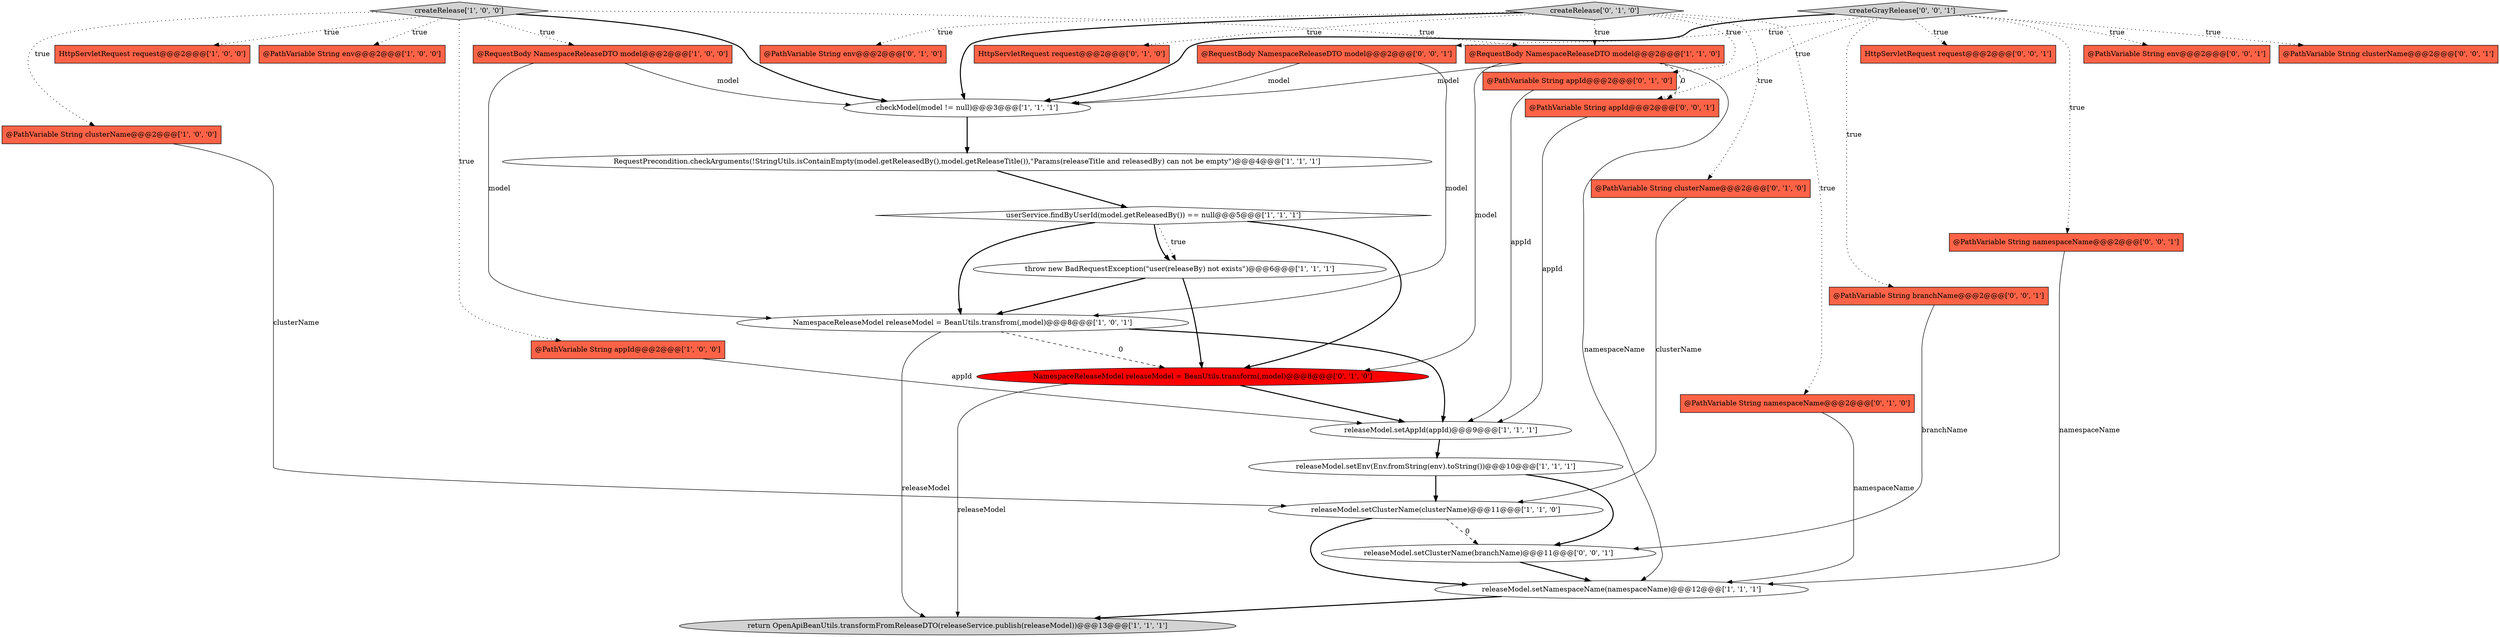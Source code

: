 digraph {
20 [style = filled, label = "@PathVariable String env@@@2@@@['0', '1', '0']", fillcolor = tomato, shape = box image = "AAA0AAABBB2BBB"];
28 [style = filled, label = "releaseModel.setClusterName(branchName)@@@11@@@['0', '0', '1']", fillcolor = white, shape = ellipse image = "AAA0AAABBB3BBB"];
8 [style = filled, label = "RequestPrecondition.checkArguments(!StringUtils.isContainEmpty(model.getReleasedBy(),model.getReleaseTitle()),\"Params(releaseTitle and releasedBy) can not be empty\")@@@4@@@['1', '1', '1']", fillcolor = white, shape = ellipse image = "AAA0AAABBB1BBB"];
30 [style = filled, label = "@PathVariable String namespaceName@@@2@@@['0', '0', '1']", fillcolor = tomato, shape = box image = "AAA0AAABBB3BBB"];
29 [style = filled, label = "@PathVariable String clusterName@@@2@@@['0', '0', '1']", fillcolor = tomato, shape = box image = "AAA0AAABBB3BBB"];
7 [style = filled, label = "releaseModel.setAppId(appId)@@@9@@@['1', '1', '1']", fillcolor = white, shape = ellipse image = "AAA0AAABBB1BBB"];
24 [style = filled, label = "HttpServletRequest request@@@2@@@['0', '0', '1']", fillcolor = tomato, shape = box image = "AAA0AAABBB3BBB"];
12 [style = filled, label = "createRelease['1', '0', '0']", fillcolor = lightgray, shape = diamond image = "AAA0AAABBB1BBB"];
27 [style = filled, label = "createGrayRelease['0', '0', '1']", fillcolor = lightgray, shape = diamond image = "AAA0AAABBB3BBB"];
3 [style = filled, label = "return OpenApiBeanUtils.transformFromReleaseDTO(releaseService.publish(releaseModel))@@@13@@@['1', '1', '1']", fillcolor = lightgray, shape = ellipse image = "AAA0AAABBB1BBB"];
23 [style = filled, label = "@PathVariable String appId@@@2@@@['0', '1', '0']", fillcolor = tomato, shape = box image = "AAA0AAABBB2BBB"];
4 [style = filled, label = "@PathVariable String clusterName@@@2@@@['1', '0', '0']", fillcolor = tomato, shape = box image = "AAA0AAABBB1BBB"];
19 [style = filled, label = "HttpServletRequest request@@@2@@@['0', '1', '0']", fillcolor = tomato, shape = box image = "AAA0AAABBB2BBB"];
22 [style = filled, label = "@PathVariable String namespaceName@@@2@@@['0', '1', '0']", fillcolor = tomato, shape = box image = "AAA0AAABBB2BBB"];
2 [style = filled, label = "releaseModel.setClusterName(clusterName)@@@11@@@['1', '1', '0']", fillcolor = white, shape = ellipse image = "AAA0AAABBB1BBB"];
32 [style = filled, label = "@PathVariable String appId@@@2@@@['0', '0', '1']", fillcolor = tomato, shape = box image = "AAA0AAABBB3BBB"];
17 [style = filled, label = "NamespaceReleaseModel releaseModel = BeanUtils.transform(,model)@@@8@@@['0', '1', '0']", fillcolor = red, shape = ellipse image = "AAA1AAABBB2BBB"];
6 [style = filled, label = "throw new BadRequestException(\"user(releaseBy) not exists\")@@@6@@@['1', '1', '1']", fillcolor = white, shape = ellipse image = "AAA0AAABBB1BBB"];
9 [style = filled, label = "@RequestBody NamespaceReleaseDTO model@@@2@@@['1', '0', '0']", fillcolor = tomato, shape = box image = "AAA0AAABBB1BBB"];
0 [style = filled, label = "userService.findByUserId(model.getReleasedBy()) == null@@@5@@@['1', '1', '1']", fillcolor = white, shape = diamond image = "AAA0AAABBB1BBB"];
25 [style = filled, label = "@PathVariable String branchName@@@2@@@['0', '0', '1']", fillcolor = tomato, shape = box image = "AAA0AAABBB3BBB"];
1 [style = filled, label = "HttpServletRequest request@@@2@@@['1', '0', '0']", fillcolor = tomato, shape = box image = "AAA0AAABBB1BBB"];
26 [style = filled, label = "@PathVariable String env@@@2@@@['0', '0', '1']", fillcolor = tomato, shape = box image = "AAA0AAABBB3BBB"];
31 [style = filled, label = "@RequestBody NamespaceReleaseDTO model@@@2@@@['0', '0', '1']", fillcolor = tomato, shape = box image = "AAA0AAABBB3BBB"];
21 [style = filled, label = "createRelease['0', '1', '0']", fillcolor = lightgray, shape = diamond image = "AAA0AAABBB2BBB"];
10 [style = filled, label = "releaseModel.setNamespaceName(namespaceName)@@@12@@@['1', '1', '1']", fillcolor = white, shape = ellipse image = "AAA0AAABBB1BBB"];
13 [style = filled, label = "releaseModel.setEnv(Env.fromString(env).toString())@@@10@@@['1', '1', '1']", fillcolor = white, shape = ellipse image = "AAA0AAABBB1BBB"];
5 [style = filled, label = "NamespaceReleaseModel releaseModel = BeanUtils.transfrom(,model)@@@8@@@['1', '0', '1']", fillcolor = white, shape = ellipse image = "AAA0AAABBB1BBB"];
16 [style = filled, label = "@RequestBody NamespaceReleaseDTO model@@@2@@@['1', '1', '0']", fillcolor = tomato, shape = box image = "AAA0AAABBB1BBB"];
11 [style = filled, label = "checkModel(model != null)@@@3@@@['1', '1', '1']", fillcolor = white, shape = ellipse image = "AAA0AAABBB1BBB"];
18 [style = filled, label = "@PathVariable String clusterName@@@2@@@['0', '1', '0']", fillcolor = tomato, shape = box image = "AAA0AAABBB2BBB"];
14 [style = filled, label = "@PathVariable String appId@@@2@@@['1', '0', '0']", fillcolor = tomato, shape = box image = "AAA0AAABBB1BBB"];
15 [style = filled, label = "@PathVariable String env@@@2@@@['1', '0', '0']", fillcolor = tomato, shape = box image = "AAA0AAABBB1BBB"];
7->13 [style = bold, label=""];
6->17 [style = bold, label=""];
9->5 [style = solid, label="model"];
17->3 [style = solid, label="releaseModel"];
27->32 [style = dotted, label="true"];
21->20 [style = dotted, label="true"];
16->32 [style = dashed, label="0"];
31->5 [style = solid, label="model"];
28->10 [style = bold, label=""];
27->25 [style = dotted, label="true"];
31->11 [style = solid, label="model"];
0->6 [style = bold, label=""];
23->7 [style = solid, label="appId"];
21->18 [style = dotted, label="true"];
30->10 [style = solid, label="namespaceName"];
0->17 [style = bold, label=""];
27->26 [style = dotted, label="true"];
12->11 [style = bold, label=""];
12->15 [style = dotted, label="true"];
12->1 [style = dotted, label="true"];
10->3 [style = bold, label=""];
21->22 [style = dotted, label="true"];
27->24 [style = dotted, label="true"];
18->2 [style = solid, label="clusterName"];
2->10 [style = bold, label=""];
0->6 [style = dotted, label="true"];
16->17 [style = solid, label="model"];
8->0 [style = bold, label=""];
22->10 [style = solid, label="namespaceName"];
32->7 [style = solid, label="appId"];
17->7 [style = bold, label=""];
12->14 [style = dotted, label="true"];
16->11 [style = solid, label="model"];
6->5 [style = bold, label=""];
27->30 [style = dotted, label="true"];
4->2 [style = solid, label="clusterName"];
5->17 [style = dashed, label="0"];
14->7 [style = solid, label="appId"];
27->11 [style = bold, label=""];
21->11 [style = bold, label=""];
12->16 [style = dotted, label="true"];
27->29 [style = dotted, label="true"];
16->10 [style = solid, label="namespaceName"];
21->23 [style = dotted, label="true"];
27->31 [style = dotted, label="true"];
21->19 [style = dotted, label="true"];
2->28 [style = dashed, label="0"];
13->2 [style = bold, label=""];
11->8 [style = bold, label=""];
5->7 [style = bold, label=""];
12->4 [style = dotted, label="true"];
21->16 [style = dotted, label="true"];
13->28 [style = bold, label=""];
25->28 [style = solid, label="branchName"];
12->9 [style = dotted, label="true"];
5->3 [style = solid, label="releaseModel"];
0->5 [style = bold, label=""];
9->11 [style = solid, label="model"];
}
